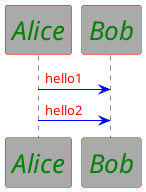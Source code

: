 {
  "sha1": "2ebqdzrqsw55mx6n4mqyq4qr9jxw03n",
  "insertion": {
    "when": "2024-05-30T20:48:19.966Z",
    "url": "http://wiki.plantuml.net/site/style-evolution",
    "user": "plantuml@gmail.com"
  }
}
@startuml
skinparam useBetaStyle true

<style>
element {
  BackGroundColor: #AAA;
}

sequenceDiagram {
  participant {
    FontColor: green;
    FontSize 26
    FontStyle italic
    LineColor #E00
  }
  arrow {
    FontColor red
    LineColor blue
  }
}
</style>

participant Alice

participant Bob
Alice -> Bob : hello1

Alice -> Bob : hello2

@enduml
